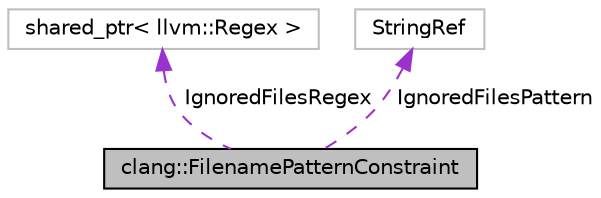 digraph "clang::FilenamePatternConstraint"
{
 // LATEX_PDF_SIZE
  bgcolor="transparent";
  edge [fontname="Helvetica",fontsize="10",labelfontname="Helvetica",labelfontsize="10"];
  node [fontname="Helvetica",fontsize="10",shape=record];
  Node1 [label="clang::FilenamePatternConstraint",height=0.2,width=0.4,color="black", fillcolor="grey75", style="filled", fontcolor="black",tooltip=" "];
  Node2 -> Node1 [dir="back",color="darkorchid3",fontsize="10",style="dashed",label=" IgnoredFilesRegex" ,fontname="Helvetica"];
  Node2 [label="shared_ptr\< llvm::Regex \>",height=0.2,width=0.4,color="grey75",tooltip=" "];
  Node3 -> Node1 [dir="back",color="darkorchid3",fontsize="10",style="dashed",label=" IgnoredFilesPattern" ,fontname="Helvetica"];
  Node3 [label="StringRef",height=0.2,width=0.4,color="grey75",tooltip=" "];
}

